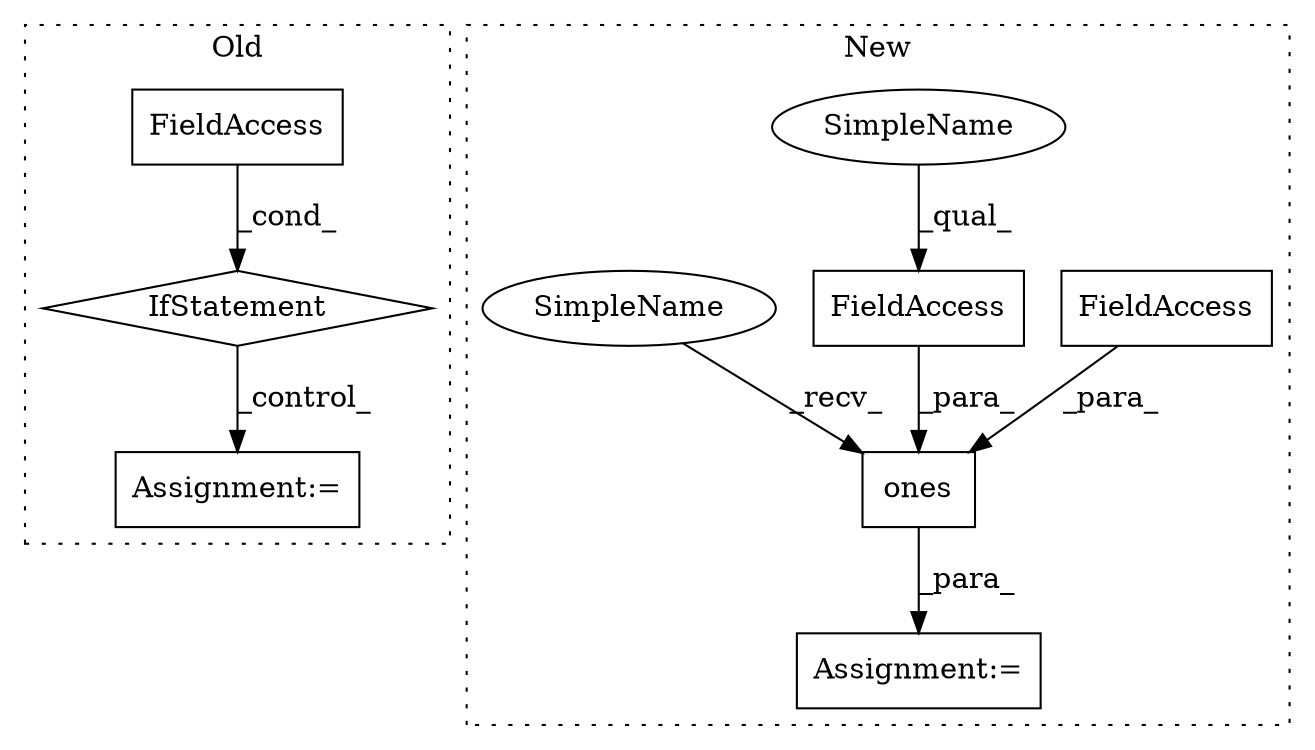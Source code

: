 digraph G {
subgraph cluster0 {
1 [label="IfStatement" a="25" s="1883,1898" l="4,2" shape="diamond"];
4 [label="Assignment:=" a="7" s="1923" l="1" shape="box"];
6 [label="FieldAccess" a="22" s="1887" l="11" shape="box"];
label = "Old";
style="dotted";
}
subgraph cluster1 {
2 [label="ones" a="32" s="1627,1684" l="10,1" shape="box"];
3 [label="Assignment:=" a="7" s="1757" l="1" shape="box"];
5 [label="FieldAccess" a="22" s="1662" l="10" shape="box"];
7 [label="FieldAccess" a="22" s="1673" l="11" shape="box"];
8 [label="SimpleName" a="42" s="1673" l="5" shape="ellipse"];
9 [label="SimpleName" a="42" s="1621" l="5" shape="ellipse"];
label = "New";
style="dotted";
}
1 -> 4 [label="_control_"];
2 -> 3 [label="_para_"];
5 -> 2 [label="_para_"];
6 -> 1 [label="_cond_"];
7 -> 2 [label="_para_"];
8 -> 7 [label="_qual_"];
9 -> 2 [label="_recv_"];
}